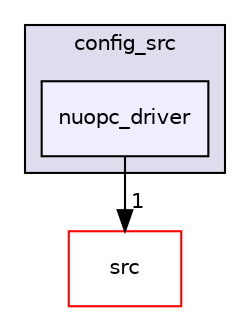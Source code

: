 digraph "/glade/work/altuntas/doxygen/MOM6/config_src/nuopc_driver" {
  compound=true
  node [ fontsize="10", fontname="Helvetica"];
  edge [ labelfontsize="10", labelfontname="Helvetica"];
  subgraph clusterdir_bbbeac63f53ec5ea699fa4cbaa8c4afb {
    graph [ bgcolor="#ddddee", pencolor="black", label="config_src" fontname="Helvetica", fontsize="10", URL="dir_bbbeac63f53ec5ea699fa4cbaa8c4afb.html"]
  dir_24b7ca21fe342bfa7f447adf9bb44db7 [shape=box, label="nuopc_driver", style="filled", fillcolor="#eeeeff", pencolor="black", URL="dir_24b7ca21fe342bfa7f447adf9bb44db7.html"];
  }
  dir_68267d1309a1af8e8297ef4c3efbcdba [shape=box label="src" fillcolor="white" style="filled" color="red" URL="dir_68267d1309a1af8e8297ef4c3efbcdba.html"];
  dir_24b7ca21fe342bfa7f447adf9bb44db7->dir_68267d1309a1af8e8297ef4c3efbcdba [headlabel="1", labeldistance=1.5 headhref="dir_000002_000005.html"];
}
